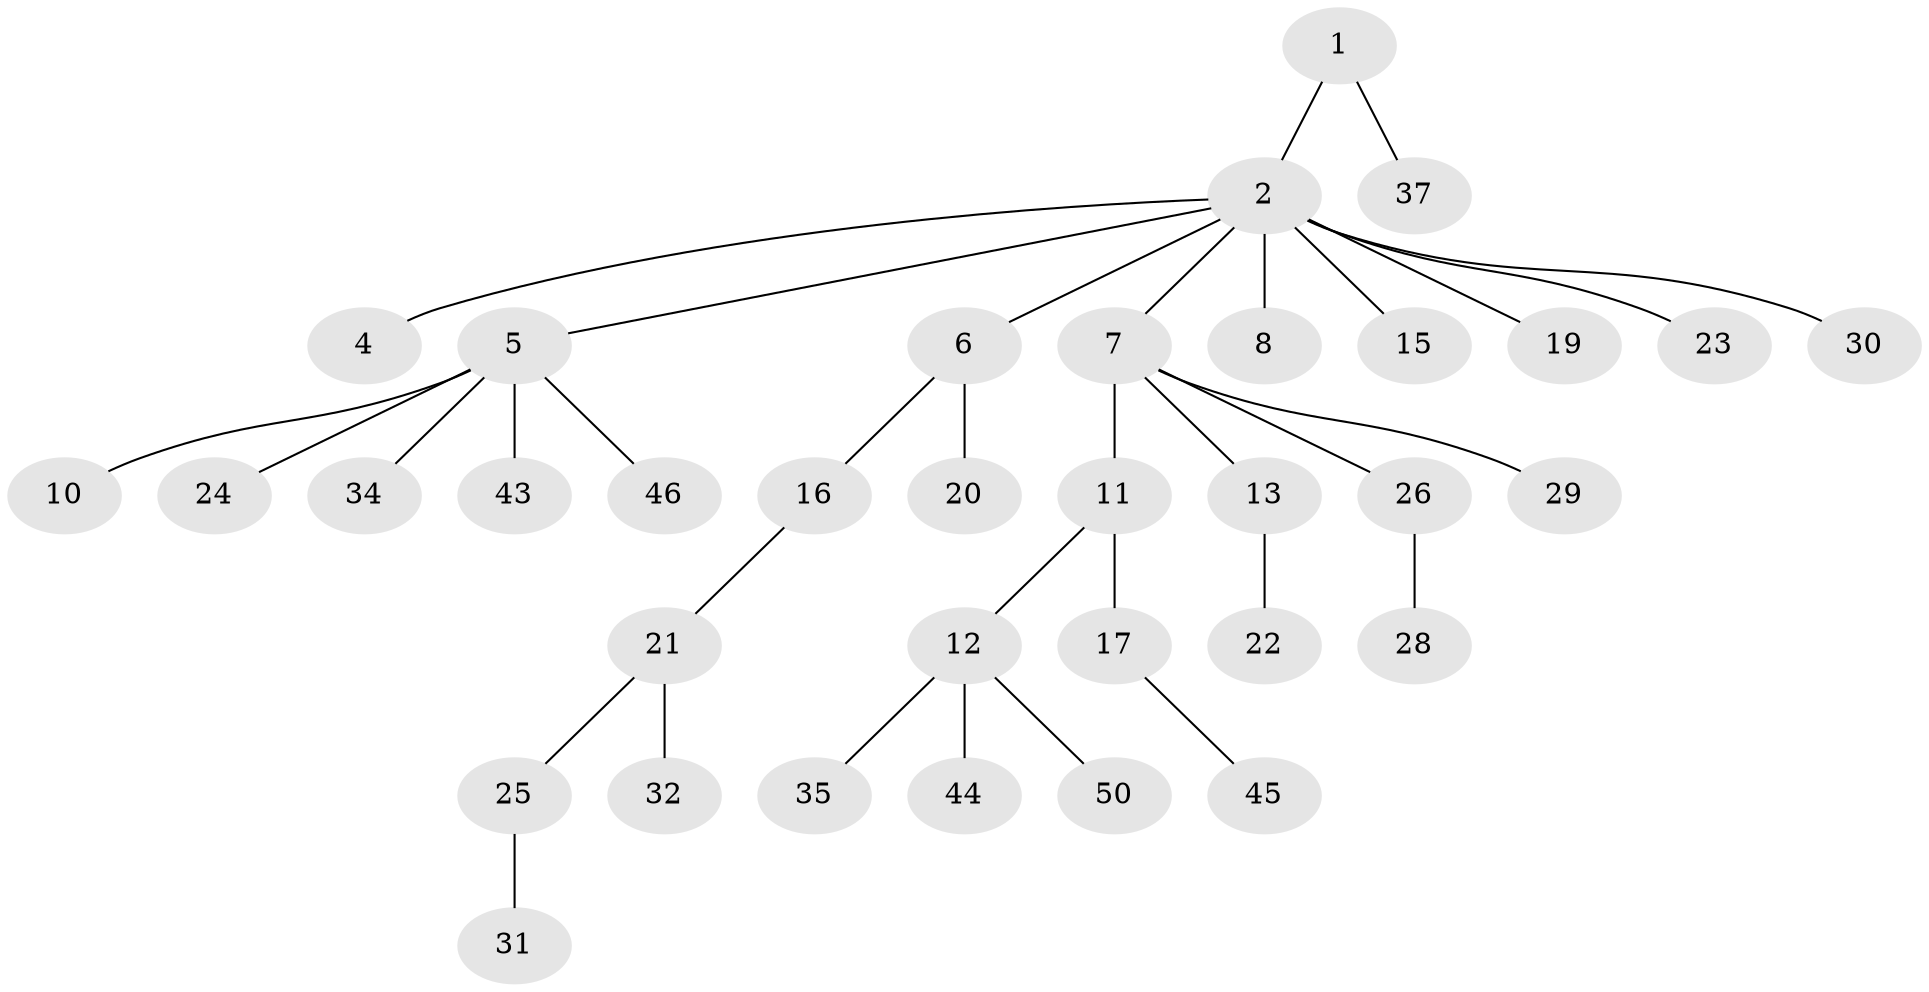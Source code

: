 // Generated by graph-tools (version 1.1) at 2025/52/02/27/25 19:52:12]
// undirected, 35 vertices, 34 edges
graph export_dot {
graph [start="1"]
  node [color=gray90,style=filled];
  1 [super="+33"];
  2 [super="+3"];
  4 [super="+40"];
  5 [super="+9"];
  6 [super="+14"];
  7 [super="+18"];
  8 [super="+48"];
  10 [super="+42"];
  11;
  12 [super="+27"];
  13 [super="+41"];
  15;
  16;
  17 [super="+47"];
  19;
  20;
  21 [super="+38"];
  22;
  23 [super="+36"];
  24;
  25;
  26;
  28 [super="+39"];
  29;
  30;
  31;
  32 [super="+49"];
  34;
  35;
  37;
  43;
  44;
  45;
  46;
  50;
  1 -- 2;
  1 -- 37;
  2 -- 6;
  2 -- 7;
  2 -- 8;
  2 -- 15;
  2 -- 19;
  2 -- 23;
  2 -- 4;
  2 -- 5;
  2 -- 30;
  5 -- 10;
  5 -- 24;
  5 -- 43;
  5 -- 34;
  5 -- 46;
  6 -- 16;
  6 -- 20;
  7 -- 11;
  7 -- 13;
  7 -- 26;
  7 -- 29;
  11 -- 12;
  11 -- 17;
  12 -- 50;
  12 -- 35;
  12 -- 44;
  13 -- 22;
  16 -- 21;
  17 -- 45;
  21 -- 25;
  21 -- 32;
  25 -- 31;
  26 -- 28;
}
